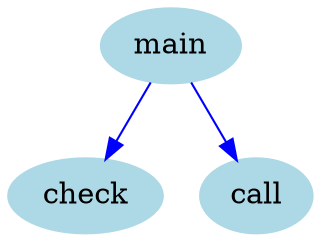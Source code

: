 digraph CallGraph {
    node [shape=ellipse, style=filled, color=lightblue];

    "check";
    "call";
    "main";

    "main" -> "check" [color=blue];
    "main" -> "call" [color=blue];
}
